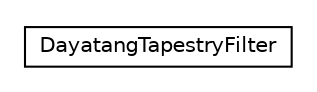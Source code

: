 #!/usr/local/bin/dot
#
# Class diagram 
# Generated by UMLGraph version R5_6_6-8-g8d7759 (http://www.umlgraph.org/)
#

digraph G {
	edge [fontname="Helvetica",fontsize=10,labelfontname="Helvetica",labelfontsize=10];
	node [fontname="Helvetica",fontsize=10,shape=plaintext];
	nodesep=0.25;
	ranksep=0.5;
	// org.dayatang.ioc.tapestry.webapp.filter.DayatangTapestryFilter
	c3468 [label=<<table title="org.dayatang.ioc.tapestry.webapp.filter.DayatangTapestryFilter" border="0" cellborder="1" cellspacing="0" cellpadding="2" port="p" href="./DayatangTapestryFilter.html">
		<tr><td><table border="0" cellspacing="0" cellpadding="1">
<tr><td align="center" balign="center"> DayatangTapestryFilter </td></tr>
		</table></td></tr>
		</table>>, URL="./DayatangTapestryFilter.html", fontname="Helvetica", fontcolor="black", fontsize=10.0];
}

